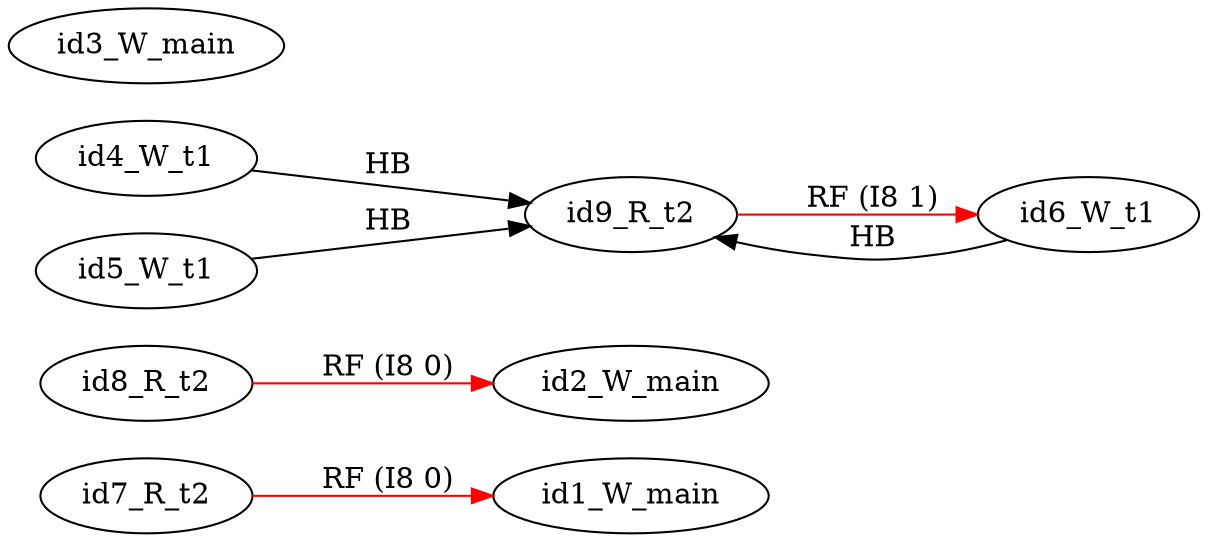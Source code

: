 digraph memory_model {
rankdir=LR;
splines=true; esep=0.5;
id7_R_t2 -> id1_W_main [label = "RF (I8 0)", color="red"];
id8_R_t2 -> id2_W_main [label = "RF (I8 0)", color="red"];
id9_R_t2 -> id6_W_t1 [label = "RF (I8 1)", color="red"];
id4_W_t1 -> id9_R_t2 [label = "HB", color="black"];
id5_W_t1 -> id9_R_t2 [label = "HB", color="black"];
id6_W_t1 -> id9_R_t2 [label = "HB", color="black"];
id1_W_main [pos="2.5,6!"]
id2_W_main [pos="2.5,4!"]
id3_W_main [pos="2.5,2!"]
id4_W_t1 [pos="0,0!"]
id5_W_t1 [pos="0,-2!"]
id6_W_t1 [pos="0,-4!"]
id7_R_t2 [pos="5,0!"]
id8_R_t2 [pos="5,-2!"]
id9_R_t2 [pos="5,-4!"]
}